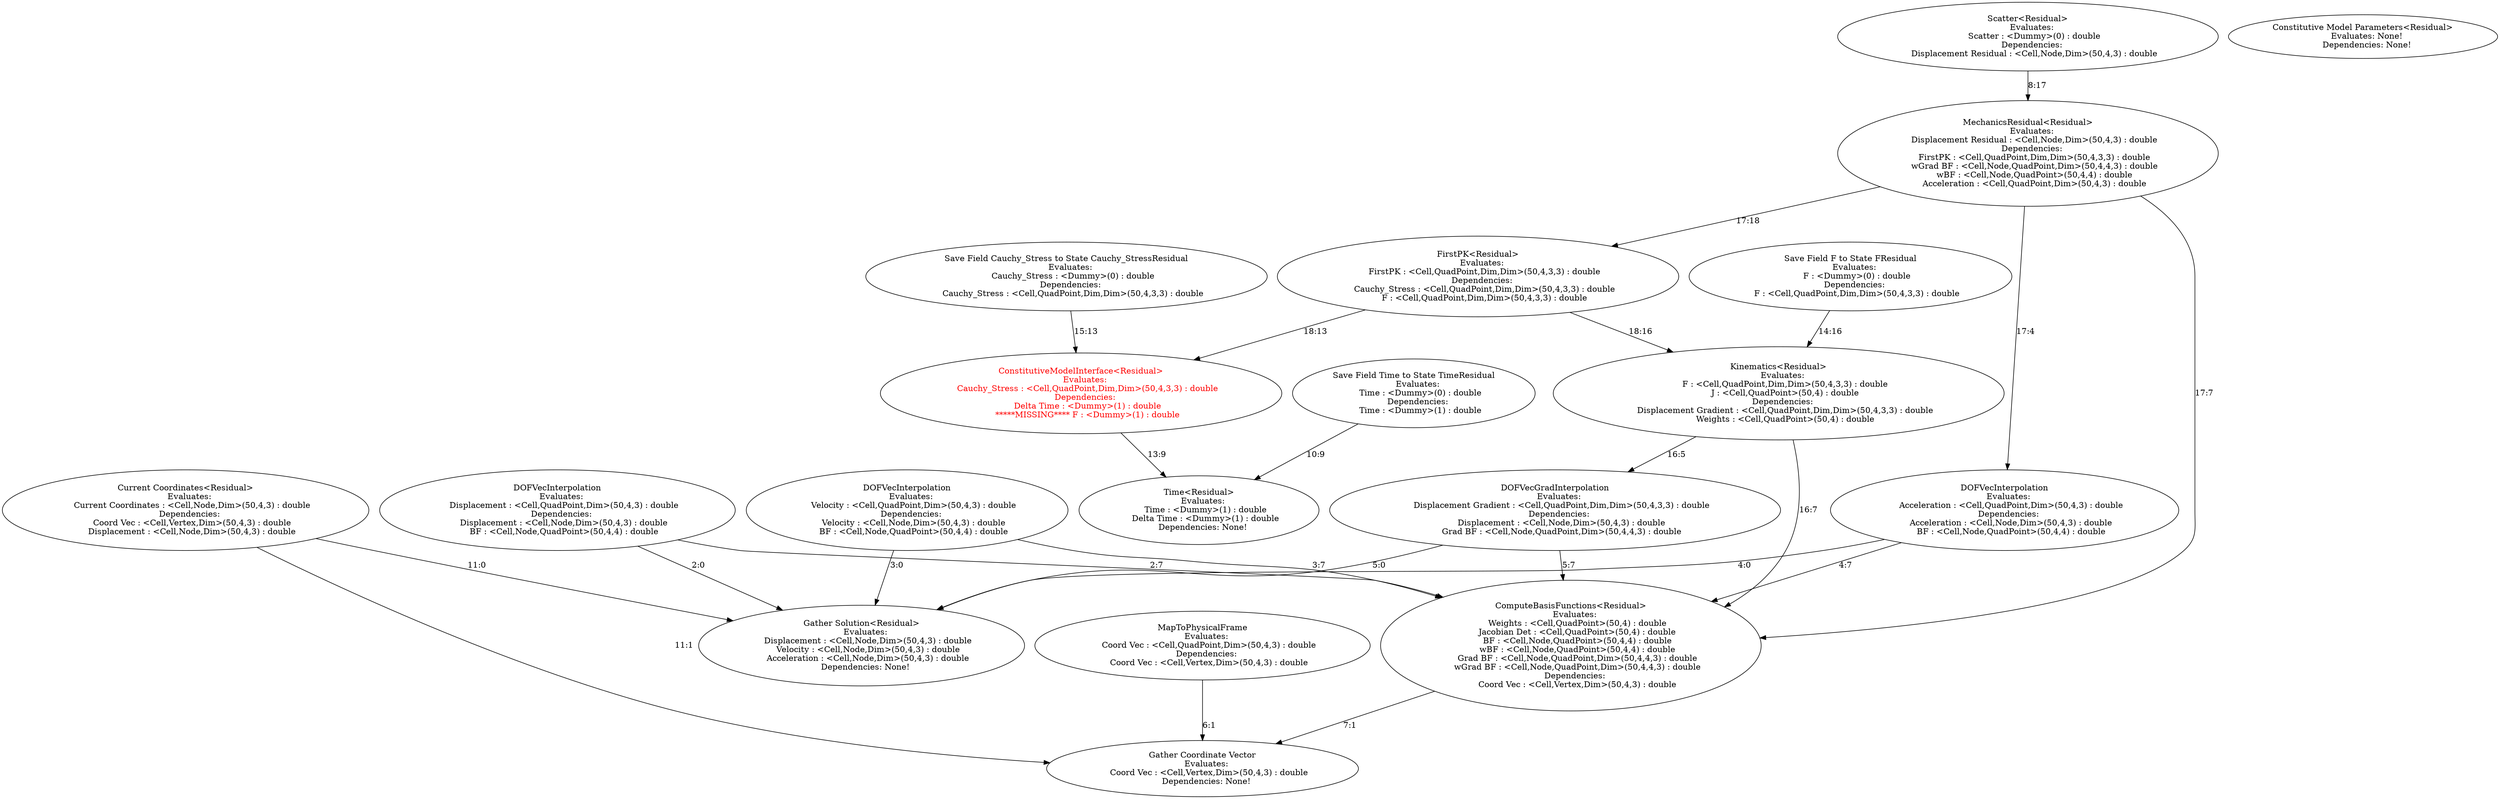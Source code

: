 digraph G {
0 [fontcolor="", label="Gather Solution<Residual>\n   Evaluates:\n     Displacement : <Cell,Node,Dim>(50,4,3) : double\n     Velocity : <Cell,Node,Dim>(50,4,3) : double\n     Acceleration : <Cell,Node,Dim>(50,4,3) : double\n   Dependencies: None!"];
1 [fontcolor="", label="Gather Coordinate Vector\n   Evaluates:\n     Coord Vec : <Cell,Vertex,Dim>(50,4,3) : double\n   Dependencies: None!"];
2 [fontcolor="", label="DOFVecInterpolation\n   Evaluates:\n     Displacement : <Cell,QuadPoint,Dim>(50,4,3) : double\n   Dependencies:\n     Displacement : <Cell,Node,Dim>(50,4,3) : double\n     BF : <Cell,Node,QuadPoint>(50,4,4) : double"];
3 [fontcolor="", label="DOFVecInterpolation\n   Evaluates:\n     Velocity : <Cell,QuadPoint,Dim>(50,4,3) : double\n   Dependencies:\n     Velocity : <Cell,Node,Dim>(50,4,3) : double\n     BF : <Cell,Node,QuadPoint>(50,4,4) : double"];
4 [fontcolor="", label="DOFVecInterpolation\n   Evaluates:\n     Acceleration : <Cell,QuadPoint,Dim>(50,4,3) : double\n   Dependencies:\n     Acceleration : <Cell,Node,Dim>(50,4,3) : double\n     BF : <Cell,Node,QuadPoint>(50,4,4) : double"];
5 [fontcolor="", label="DOFVecGradInterpolation\n   Evaluates:\n     Displacement Gradient : <Cell,QuadPoint,Dim,Dim>(50,4,3,3) : double\n   Dependencies:\n     Displacement : <Cell,Node,Dim>(50,4,3) : double\n     Grad BF : <Cell,Node,QuadPoint,Dim>(50,4,4,3) : double"];
6 [fontcolor="", label="MapToPhysicalFrame\n   Evaluates:\n     Coord Vec : <Cell,QuadPoint,Dim>(50,4,3) : double\n   Dependencies:\n     Coord Vec : <Cell,Vertex,Dim>(50,4,3) : double"];
7 [fontcolor="", label="ComputeBasisFunctions<Residual>\n   Evaluates:\n     Weights : <Cell,QuadPoint>(50,4) : double\n     Jacobian Det : <Cell,QuadPoint>(50,4) : double\n     BF : <Cell,Node,QuadPoint>(50,4,4) : double\n     wBF : <Cell,Node,QuadPoint>(50,4,4) : double\n     Grad BF : <Cell,Node,QuadPoint,Dim>(50,4,4,3) : double\n     wGrad BF : <Cell,Node,QuadPoint,Dim>(50,4,4,3) : double\n   Dependencies:\n     Coord Vec : <Cell,Vertex,Dim>(50,4,3) : double"];
8 [fontcolor="", label="Scatter<Residual>\n   Evaluates:\n     Scatter : <Dummy>(0) : double\n   Dependencies:\n     Displacement Residual : <Cell,Node,Dim>(50,4,3) : double"];
9 [fontcolor="", label="Time<Residual>\n   Evaluates:\n     Time : <Dummy>(1) : double\n     Delta Time : <Dummy>(1) : double\n   Dependencies: None!"];
10 [fontcolor="", label="Save Field Time to State TimeResidual\n   Evaluates:\n     Time : <Dummy>(0) : double\n   Dependencies:\n     Time : <Dummy>(1) : double"];
11 [fontcolor="", label="Current Coordinates<Residual>\n   Evaluates:\n     Current Coordinates : <Cell,Node,Dim>(50,4,3) : double\n   Dependencies:\n     Coord Vec : <Cell,Vertex,Dim>(50,4,3) : double\n     Displacement : <Cell,Node,Dim>(50,4,3) : double"];
12 [fontcolor="", label="Constitutive Model Parameters<Residual>\n   Evaluates: None!\n   Dependencies: None!"];
13 [fontcolor=red, label="ConstitutiveModelInterface<Residual>\n   Evaluates:\n     Cauchy_Stress : <Cell,QuadPoint,Dim,Dim>(50,4,3,3) : double\n   Dependencies:\n     Delta Time : <Dummy>(1) : double\n     *****MISSING**** F : <Dummy>(1) : double"];
14 [fontcolor="", label="Save Field F to State FResidual\n   Evaluates:\n     F : <Dummy>(0) : double\n   Dependencies:\n     F : <Cell,QuadPoint,Dim,Dim>(50,4,3,3) : double"];
15 [fontcolor="", label="Save Field Cauchy_Stress to State Cauchy_StressResidual\n   Evaluates:\n     Cauchy_Stress : <Dummy>(0) : double\n   Dependencies:\n     Cauchy_Stress : <Cell,QuadPoint,Dim,Dim>(50,4,3,3) : double"];
16 [fontcolor="", label="Kinematics<Residual>\n   Evaluates:\n     F : <Cell,QuadPoint,Dim,Dim>(50,4,3,3) : double\n     J : <Cell,QuadPoint>(50,4) : double\n   Dependencies:\n     Displacement Gradient : <Cell,QuadPoint,Dim,Dim>(50,4,3,3) : double\n     Weights : <Cell,QuadPoint>(50,4) : double"];
17 [fontcolor="", label="MechanicsResidual<Residual>\n   Evaluates:\n     Displacement Residual : <Cell,Node,Dim>(50,4,3) : double\n   Dependencies:\n     FirstPK : <Cell,QuadPoint,Dim,Dim>(50,4,3,3) : double\n     wGrad BF : <Cell,Node,QuadPoint,Dim>(50,4,4,3) : double\n     wBF : <Cell,Node,QuadPoint>(50,4,4) : double\n     Acceleration : <Cell,QuadPoint,Dim>(50,4,3) : double"];
18 [fontcolor="", label="FirstPK<Residual>\n   Evaluates:\n     FirstPK : <Cell,QuadPoint,Dim,Dim>(50,4,3,3) : double\n   Dependencies:\n     Cauchy_Stress : <Cell,QuadPoint,Dim,Dim>(50,4,3,3) : double\n     F : <Cell,QuadPoint,Dim,Dim>(50,4,3,3) : double"];
2->0  [label="2:0"];
2->7  [label="2:7"];
3->0  [label="3:0"];
3->7  [label="3:7"];
4->0  [label="4:0"];
4->7  [label="4:7"];
5->0  [label="5:0"];
5->7  [label="5:7"];
6->1  [label="6:1"];
7->1  [label="7:1"];
8->17  [label="8:17"];
10->9  [label="10:9"];
11->0  [label="11:0"];
11->1  [label="11:1"];
13->9  [label="13:9"];
14->16  [label="14:16"];
15->13  [label="15:13"];
16->5  [label="16:5"];
16->7  [label="16:7"];
17->18  [label="17:18"];
17->4  [label="17:4"];
17->7  [label="17:7"];
18->13  [label="18:13"];
18->16  [label="18:16"];
}
